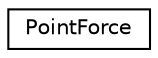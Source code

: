 digraph "Graphical Class Hierarchy"
{
 // LATEX_PDF_SIZE
  edge [fontname="Helvetica",fontsize="10",labelfontname="Helvetica",labelfontsize="10"];
  node [fontname="Helvetica",fontsize="10",shape=record];
  rankdir="LR";
  Node0 [label="PointForce",height=0.2,width=0.4,color="black", fillcolor="white", style="filled",URL="$structPointForce.html",tooltip=" "];
}
